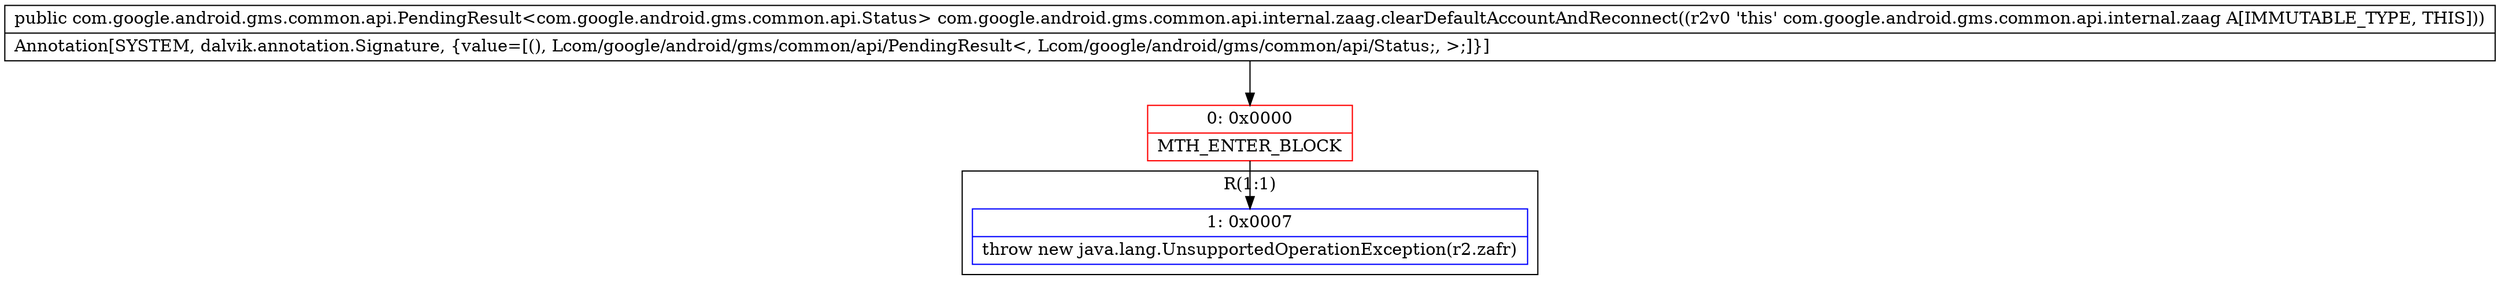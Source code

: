 digraph "CFG forcom.google.android.gms.common.api.internal.zaag.clearDefaultAccountAndReconnect()Lcom\/google\/android\/gms\/common\/api\/PendingResult;" {
subgraph cluster_Region_2006169985 {
label = "R(1:1)";
node [shape=record,color=blue];
Node_1 [shape=record,label="{1\:\ 0x0007|throw new java.lang.UnsupportedOperationException(r2.zafr)\l}"];
}
Node_0 [shape=record,color=red,label="{0\:\ 0x0000|MTH_ENTER_BLOCK\l}"];
MethodNode[shape=record,label="{public com.google.android.gms.common.api.PendingResult\<com.google.android.gms.common.api.Status\> com.google.android.gms.common.api.internal.zaag.clearDefaultAccountAndReconnect((r2v0 'this' com.google.android.gms.common.api.internal.zaag A[IMMUTABLE_TYPE, THIS]))  | Annotation[SYSTEM, dalvik.annotation.Signature, \{value=[(), Lcom\/google\/android\/gms\/common\/api\/PendingResult\<, Lcom\/google\/android\/gms\/common\/api\/Status;, \>;]\}]\l}"];
MethodNode -> Node_0;
Node_0 -> Node_1;
}

